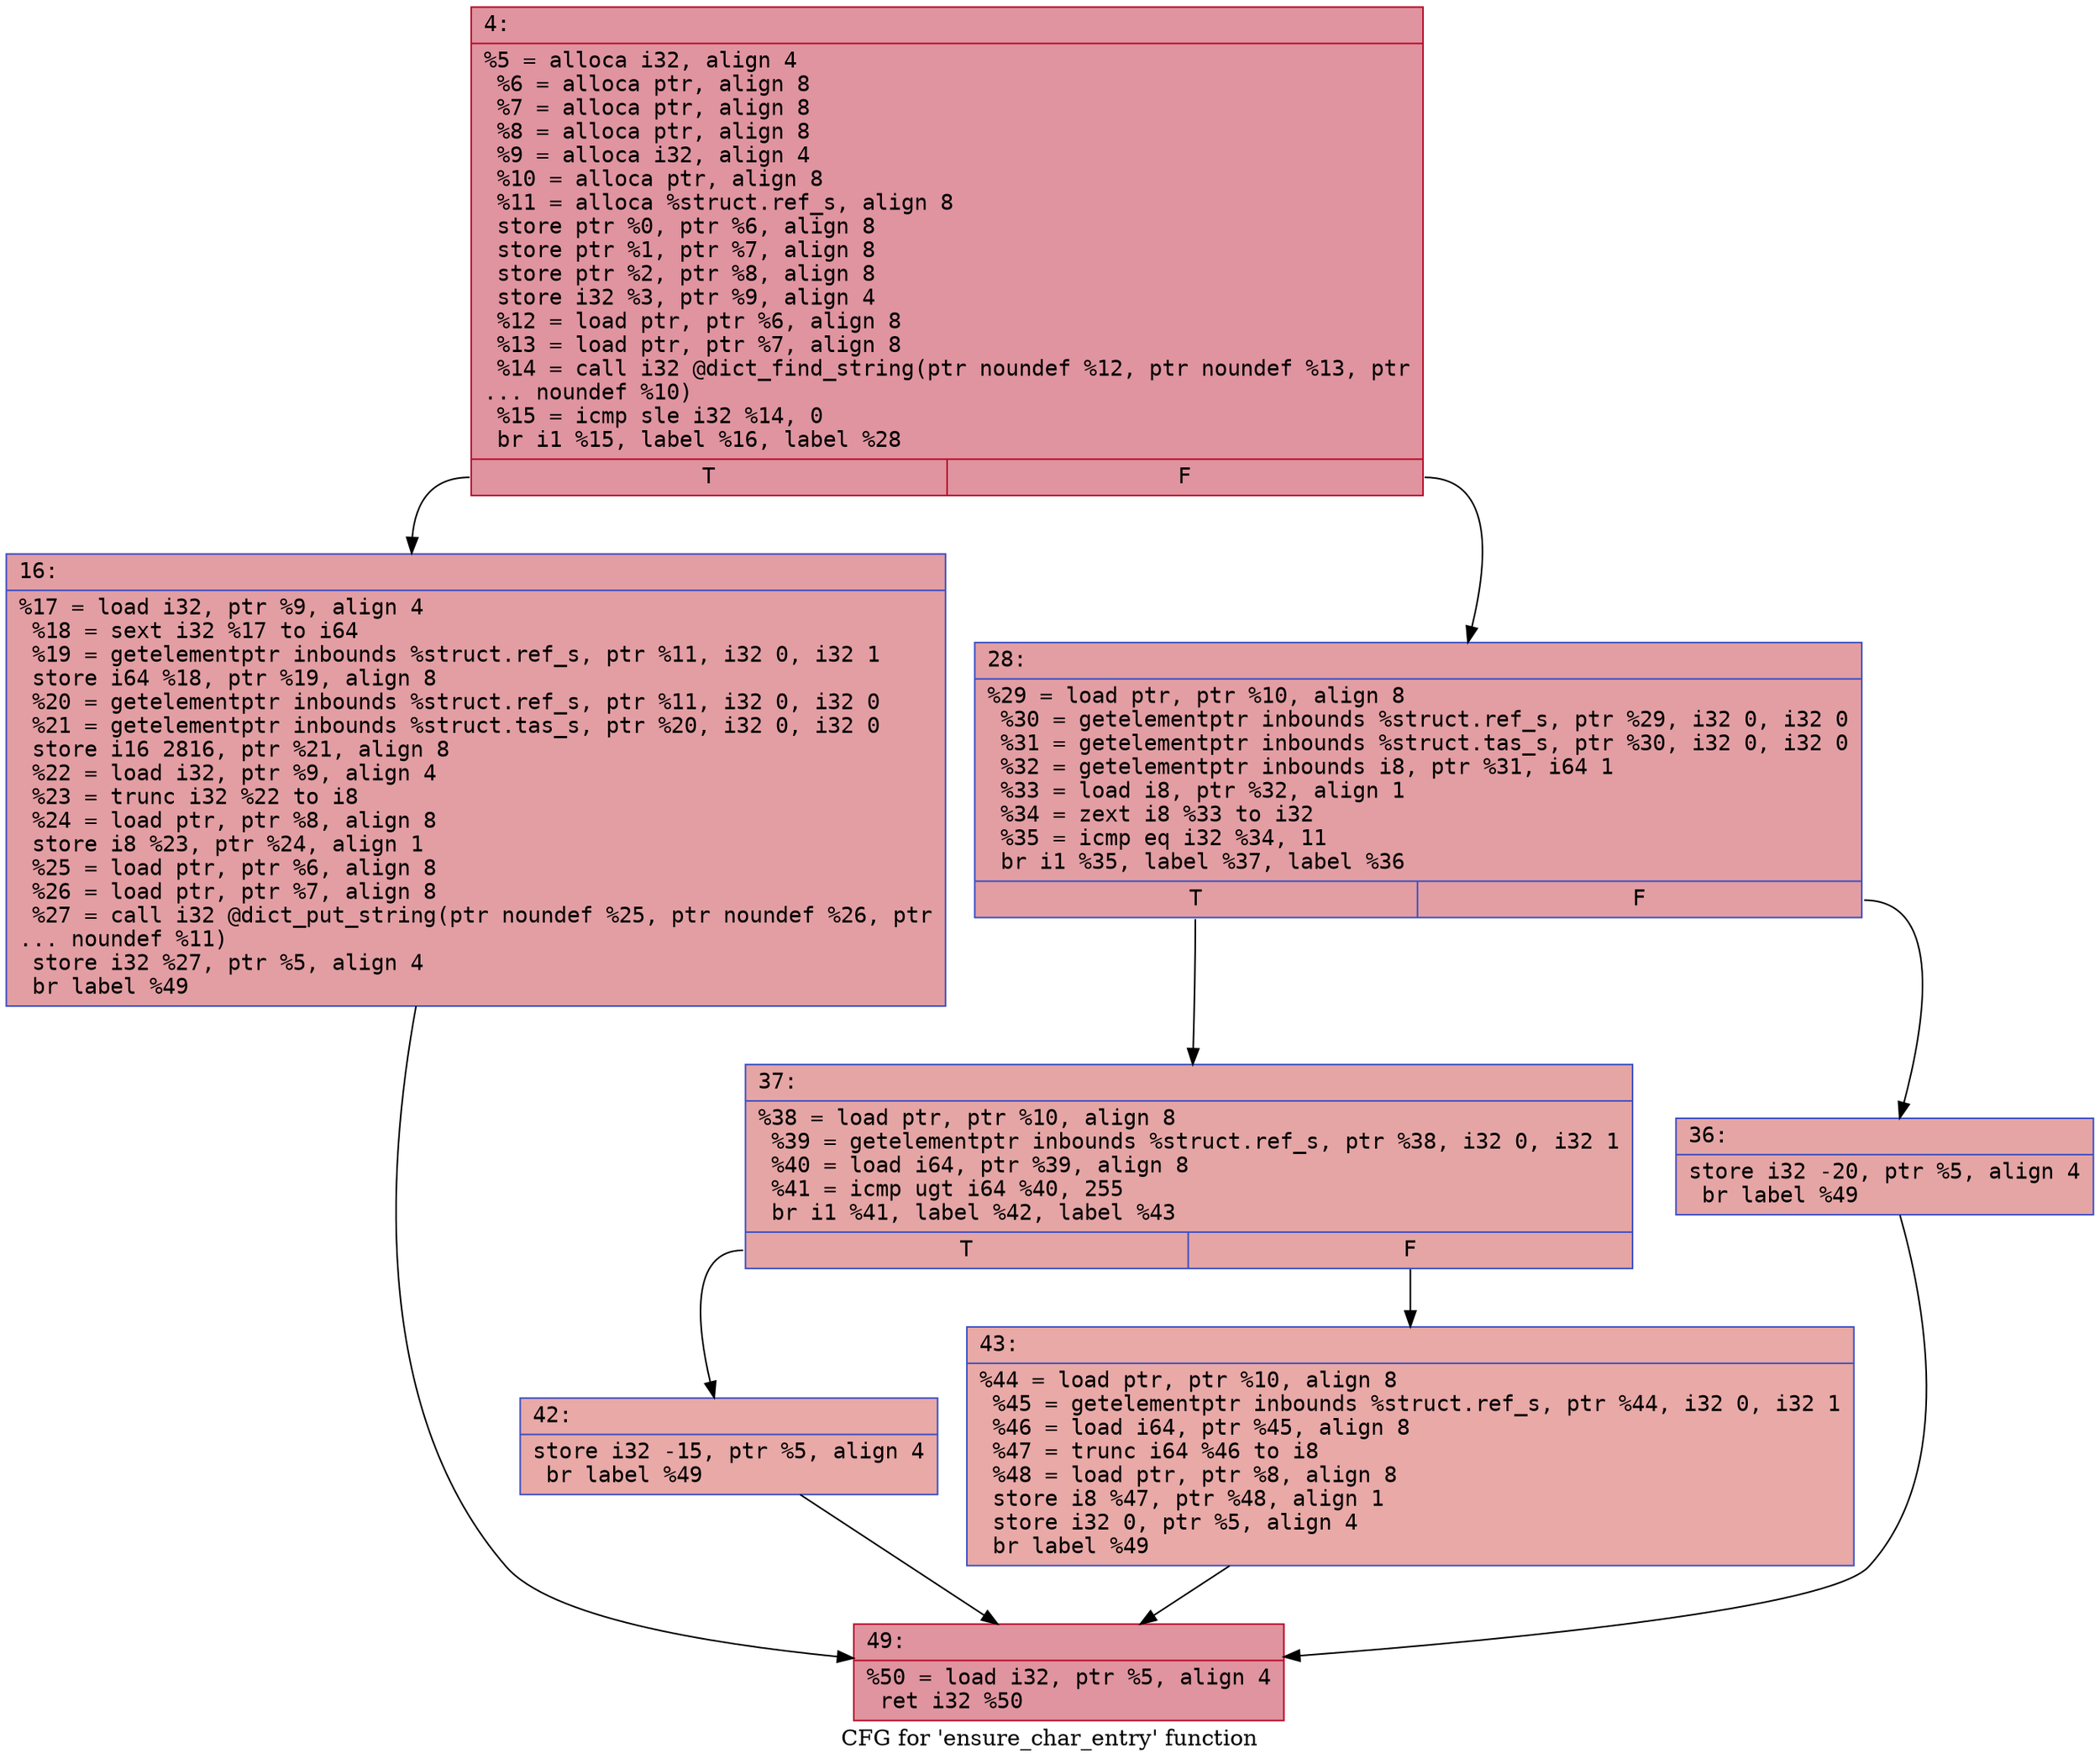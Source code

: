 digraph "CFG for 'ensure_char_entry' function" {
	label="CFG for 'ensure_char_entry' function";

	Node0x60000299f890 [shape=record,color="#b70d28ff", style=filled, fillcolor="#b70d2870" fontname="Courier",label="{4:\l|  %5 = alloca i32, align 4\l  %6 = alloca ptr, align 8\l  %7 = alloca ptr, align 8\l  %8 = alloca ptr, align 8\l  %9 = alloca i32, align 4\l  %10 = alloca ptr, align 8\l  %11 = alloca %struct.ref_s, align 8\l  store ptr %0, ptr %6, align 8\l  store ptr %1, ptr %7, align 8\l  store ptr %2, ptr %8, align 8\l  store i32 %3, ptr %9, align 4\l  %12 = load ptr, ptr %6, align 8\l  %13 = load ptr, ptr %7, align 8\l  %14 = call i32 @dict_find_string(ptr noundef %12, ptr noundef %13, ptr\l... noundef %10)\l  %15 = icmp sle i32 %14, 0\l  br i1 %15, label %16, label %28\l|{<s0>T|<s1>F}}"];
	Node0x60000299f890:s0 -> Node0x60000299f8e0[tooltip="4 -> 16\nProbability 50.00%" ];
	Node0x60000299f890:s1 -> Node0x60000299f930[tooltip="4 -> 28\nProbability 50.00%" ];
	Node0x60000299f8e0 [shape=record,color="#3d50c3ff", style=filled, fillcolor="#be242e70" fontname="Courier",label="{16:\l|  %17 = load i32, ptr %9, align 4\l  %18 = sext i32 %17 to i64\l  %19 = getelementptr inbounds %struct.ref_s, ptr %11, i32 0, i32 1\l  store i64 %18, ptr %19, align 8\l  %20 = getelementptr inbounds %struct.ref_s, ptr %11, i32 0, i32 0\l  %21 = getelementptr inbounds %struct.tas_s, ptr %20, i32 0, i32 0\l  store i16 2816, ptr %21, align 8\l  %22 = load i32, ptr %9, align 4\l  %23 = trunc i32 %22 to i8\l  %24 = load ptr, ptr %8, align 8\l  store i8 %23, ptr %24, align 1\l  %25 = load ptr, ptr %6, align 8\l  %26 = load ptr, ptr %7, align 8\l  %27 = call i32 @dict_put_string(ptr noundef %25, ptr noundef %26, ptr\l... noundef %11)\l  store i32 %27, ptr %5, align 4\l  br label %49\l}"];
	Node0x60000299f8e0 -> Node0x60000299fac0[tooltip="16 -> 49\nProbability 100.00%" ];
	Node0x60000299f930 [shape=record,color="#3d50c3ff", style=filled, fillcolor="#be242e70" fontname="Courier",label="{28:\l|  %29 = load ptr, ptr %10, align 8\l  %30 = getelementptr inbounds %struct.ref_s, ptr %29, i32 0, i32 0\l  %31 = getelementptr inbounds %struct.tas_s, ptr %30, i32 0, i32 0\l  %32 = getelementptr inbounds i8, ptr %31, i64 1\l  %33 = load i8, ptr %32, align 1\l  %34 = zext i8 %33 to i32\l  %35 = icmp eq i32 %34, 11\l  br i1 %35, label %37, label %36\l|{<s0>T|<s1>F}}"];
	Node0x60000299f930:s0 -> Node0x60000299f9d0[tooltip="28 -> 37\nProbability 50.00%" ];
	Node0x60000299f930:s1 -> Node0x60000299f980[tooltip="28 -> 36\nProbability 50.00%" ];
	Node0x60000299f980 [shape=record,color="#3d50c3ff", style=filled, fillcolor="#c5333470" fontname="Courier",label="{36:\l|  store i32 -20, ptr %5, align 4\l  br label %49\l}"];
	Node0x60000299f980 -> Node0x60000299fac0[tooltip="36 -> 49\nProbability 100.00%" ];
	Node0x60000299f9d0 [shape=record,color="#3d50c3ff", style=filled, fillcolor="#c5333470" fontname="Courier",label="{37:\l|  %38 = load ptr, ptr %10, align 8\l  %39 = getelementptr inbounds %struct.ref_s, ptr %38, i32 0, i32 1\l  %40 = load i64, ptr %39, align 8\l  %41 = icmp ugt i64 %40, 255\l  br i1 %41, label %42, label %43\l|{<s0>T|<s1>F}}"];
	Node0x60000299f9d0:s0 -> Node0x60000299fa20[tooltip="37 -> 42\nProbability 50.00%" ];
	Node0x60000299f9d0:s1 -> Node0x60000299fa70[tooltip="37 -> 43\nProbability 50.00%" ];
	Node0x60000299fa20 [shape=record,color="#3d50c3ff", style=filled, fillcolor="#ca3b3770" fontname="Courier",label="{42:\l|  store i32 -15, ptr %5, align 4\l  br label %49\l}"];
	Node0x60000299fa20 -> Node0x60000299fac0[tooltip="42 -> 49\nProbability 100.00%" ];
	Node0x60000299fa70 [shape=record,color="#3d50c3ff", style=filled, fillcolor="#ca3b3770" fontname="Courier",label="{43:\l|  %44 = load ptr, ptr %10, align 8\l  %45 = getelementptr inbounds %struct.ref_s, ptr %44, i32 0, i32 1\l  %46 = load i64, ptr %45, align 8\l  %47 = trunc i64 %46 to i8\l  %48 = load ptr, ptr %8, align 8\l  store i8 %47, ptr %48, align 1\l  store i32 0, ptr %5, align 4\l  br label %49\l}"];
	Node0x60000299fa70 -> Node0x60000299fac0[tooltip="43 -> 49\nProbability 100.00%" ];
	Node0x60000299fac0 [shape=record,color="#b70d28ff", style=filled, fillcolor="#b70d2870" fontname="Courier",label="{49:\l|  %50 = load i32, ptr %5, align 4\l  ret i32 %50\l}"];
}

